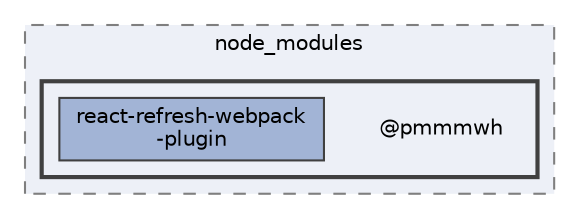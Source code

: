 digraph "pkiclassroomrescheduler/src/main/frontend/node_modules/@pmmmwh"
{
 // LATEX_PDF_SIZE
  bgcolor="transparent";
  edge [fontname=Helvetica,fontsize=10,labelfontname=Helvetica,labelfontsize=10];
  node [fontname=Helvetica,fontsize=10,shape=box,height=0.2,width=0.4];
  compound=true
  subgraph clusterdir_72953eda66ccb3a2722c28e1c3e6c23b {
    graph [ bgcolor="#edf0f7", pencolor="grey50", label="node_modules", fontname=Helvetica,fontsize=10 style="filled,dashed", URL="dir_72953eda66ccb3a2722c28e1c3e6c23b.html",tooltip=""]
  subgraph clusterdir_2847ffcb2ae0f160416677ca551ed457 {
    graph [ bgcolor="#edf0f7", pencolor="grey25", label="", fontname=Helvetica,fontsize=10 style="filled,bold", URL="dir_2847ffcb2ae0f160416677ca551ed457.html",tooltip=""]
    dir_2847ffcb2ae0f160416677ca551ed457 [shape=plaintext, label="@pmmmwh"];
  dir_73d66fd28ece28271b085b374ab31346 [label="react-refresh-webpack\l-plugin", fillcolor="#a2b4d6", color="grey25", style="filled", URL="dir_73d66fd28ece28271b085b374ab31346.html",tooltip=""];
  }
  }
}
